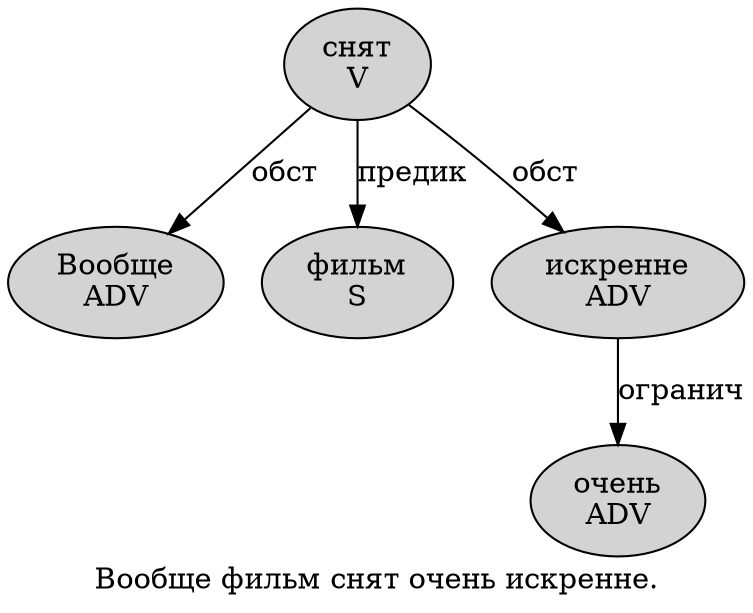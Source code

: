 digraph SENTENCE_993 {
	graph [label="Вообще фильм снят очень искренне."]
	node [style=filled]
		0 [label="Вообще
ADV" color="" fillcolor=lightgray penwidth=1 shape=ellipse]
		1 [label="фильм
S" color="" fillcolor=lightgray penwidth=1 shape=ellipse]
		2 [label="снят
V" color="" fillcolor=lightgray penwidth=1 shape=ellipse]
		3 [label="очень
ADV" color="" fillcolor=lightgray penwidth=1 shape=ellipse]
		4 [label="искренне
ADV" color="" fillcolor=lightgray penwidth=1 shape=ellipse]
			2 -> 0 [label="обст"]
			2 -> 1 [label="предик"]
			2 -> 4 [label="обст"]
			4 -> 3 [label="огранич"]
}